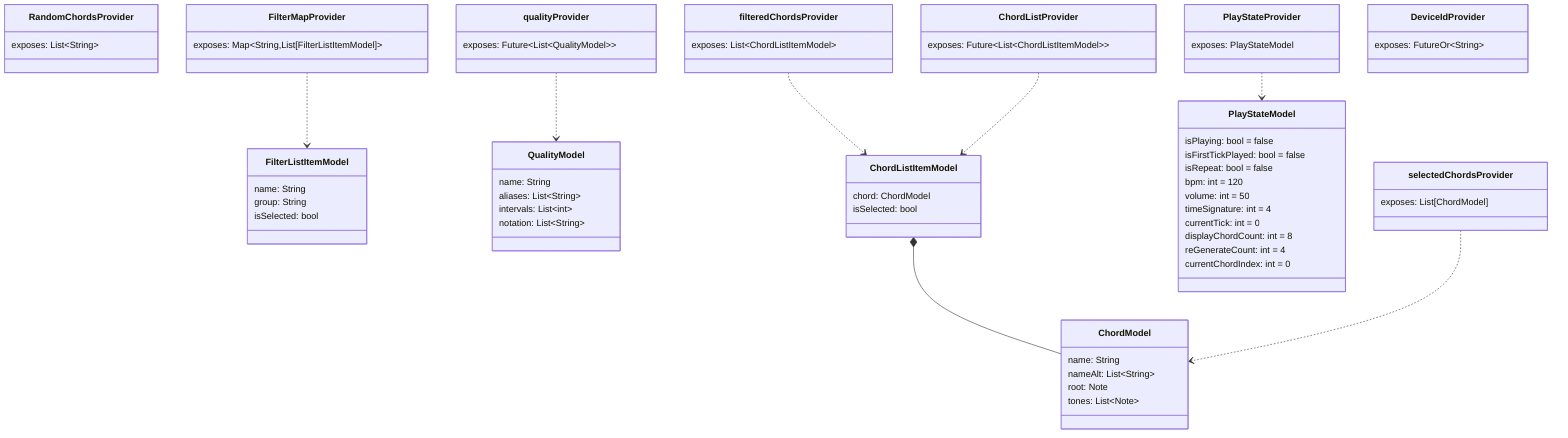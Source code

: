 classDiagram

%% Models
    class FilterListItemModel{
        name: String
        group: String
        isSelected: bool
    }
    class QualityModel{
        name: String
        aliases: List~String~
        intervals: List~int~
        notation: List~String~
    }
    class ChordModel{
        name: String
        nameAlt: List~String~
        root: Note
        tones: List~Note~
    }
    class ChordListItemModel{
        chord: ChordModel
        isSelected: bool
    }
    class PlayStateModel{
        isPlaying: bool = false
        isFirstTickPlayed: bool = false
        isRepeat: bool = false
        bpm: int = 120
        volume: int = 50
        timeSignature: int = 4
        currentTick: int = 0
        displayChordCount: int = 8
        reGenerateCount: int = 4
        currentChordIndex: int = 0
    }

%% Providers
    class selectedChordsProvider{
        exposes: List[ChordModel]
    }
    class RandomChordsProvider{
        exposes: List~String~
    }
    class filteredChordsProvider{
        exposes: List~ChordListItemModel~
    }
    class FilterMapProvider{
        exposes: Map~String,List[FilterListItemModel]~
    }
    class PlayStateProvider{
        exposes: PlayStateModel
    }
    class qualityProvider{
        exposes: Future~List~QualityModel~~
    }
    class ChordListProvider{
        exposes: Future~List~ChordListItemModel~~
    }
    class DeviceIdProvider{
        exposes: FutureOr~String~
    }

%% Relationships
    ChordListItemModel *-- ChordModel
    selectedChordsProvider ..> ChordModel
    filteredChordsProvider ..> ChordListItemModel
    FilterMapProvider ..> FilterListItemModel
    PlayStateProvider ..> PlayStateModel
    qualityProvider ..> QualityModel
    ChordListProvider ..> ChordListItemModel
